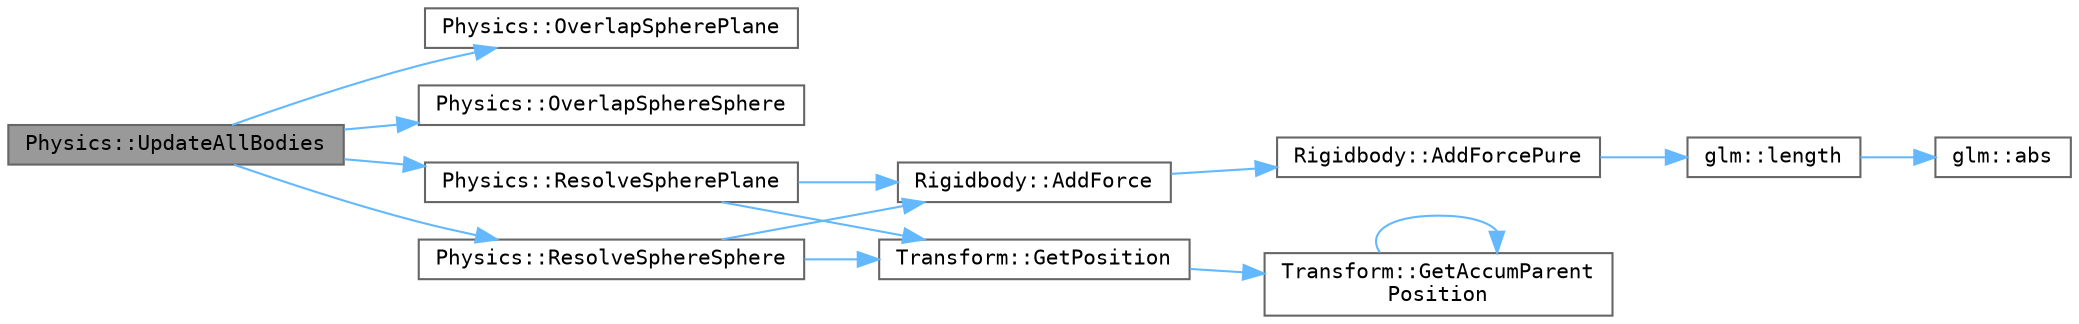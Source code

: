 digraph "Physics::UpdateAllBodies"
{
 // LATEX_PDF_SIZE
  bgcolor="transparent";
  edge [fontname=Terminal,fontsize=10,labelfontname=Helvetica,labelfontsize=10];
  node [fontname=Terminal,fontsize=10,shape=box,height=0.2,width=0.4];
  rankdir="LR";
  Node1 [label="Physics::UpdateAllBodies",height=0.2,width=0.4,color="gray40", fillcolor="grey60", style="filled", fontcolor="black",tooltip="Executes the physics tick on all physics objects in vector"];
  Node1 -> Node2 [color="steelblue1",style="solid"];
  Node2 [label="Physics::OverlapSpherePlane",height=0.2,width=0.4,color="grey40", fillcolor="white", style="filled",URL="$class_physics.html#a5e74480371f8f0d42774b882c231006f",tooltip="Checks if a sphere is overlapping a plane"];
  Node1 -> Node3 [color="steelblue1",style="solid"];
  Node3 [label="Physics::OverlapSphereSphere",height=0.2,width=0.4,color="grey40", fillcolor="white", style="filled",URL="$class_physics.html#aa662da4d0f96ee8fd41d526cc2ef2c40",tooltip="Checks of two spheres are overlapping"];
  Node1 -> Node4 [color="steelblue1",style="solid"];
  Node4 [label="Physics::ResolveSpherePlane",height=0.2,width=0.4,color="grey40", fillcolor="white", style="filled",URL="$class_physics.html#a736d261010f60931a23fb0ce91700225",tooltip="Resolves a collision between one sphere RigidBody and one plane RigidBody"];
  Node4 -> Node5 [color="steelblue1",style="solid"];
  Node5 [label="Rigidbody::AddForce",height=0.2,width=0.4,color="grey40", fillcolor="white", style="filled",URL="$class_rigidbody.html#ad968aba72e2d80dc282ce7a2f2639ca2",tooltip="Adds force, factoring in mass"];
  Node5 -> Node6 [color="steelblue1",style="solid"];
  Node6 [label="Rigidbody::AddForcePure",height=0.2,width=0.4,color="grey40", fillcolor="white", style="filled",URL="$class_rigidbody.html#ab633f234942f4142cb4128883c6c9aa6",tooltip="Adds force, ignoring mass"];
  Node6 -> Node7 [color="steelblue1",style="solid"];
  Node7 [label="glm::length",height=0.2,width=0.4,color="grey40", fillcolor="white", style="filled",URL="$namespaceglm.html#abcd8538aa95a8963803ec42c2fd654cd",tooltip=" "];
  Node7 -> Node8 [color="steelblue1",style="solid"];
  Node8 [label="glm::abs",height=0.2,width=0.4,color="grey40", fillcolor="white", style="filled",URL="$group__core__func__common.html#ga439e60a72eadecfeda2df5449c613a64",tooltip=" "];
  Node4 -> Node9 [color="steelblue1",style="solid"];
  Node9 [label="Transform::GetPosition",height=0.2,width=0.4,color="grey40", fillcolor="white", style="filled",URL="$class_transform.html#a482ec8a49b08f224b2ec513dc27f47b5",tooltip="Gets the position of this transform"];
  Node9 -> Node10 [color="steelblue1",style="solid"];
  Node10 [label="Transform::GetAccumParent\lPosition",height=0.2,width=0.4,color="grey40", fillcolor="white", style="filled",URL="$class_transform.html#aa12429358147b70bdfd11af25a99f660",tooltip=" "];
  Node10 -> Node10 [color="steelblue1",style="solid"];
  Node1 -> Node11 [color="steelblue1",style="solid"];
  Node11 [label="Physics::ResolveSphereSphere",height=0.2,width=0.4,color="grey40", fillcolor="white", style="filled",URL="$class_physics.html#aa343c30848ec0030d0c73719cbcabc05",tooltip="Resolves a collision between two sphere Rigidbodies"];
  Node11 -> Node5 [color="steelblue1",style="solid"];
  Node11 -> Node9 [color="steelblue1",style="solid"];
}
